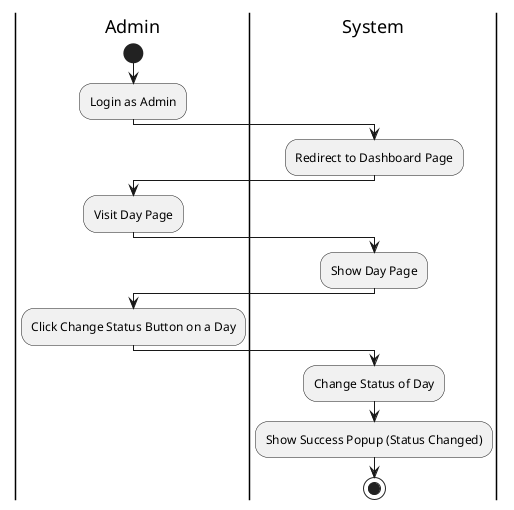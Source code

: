 @startuml ChangeDayStatus
|Admin|
start
:Login as Admin;
|System|
:Redirect to Dashboard Page;
|Admin|
:Visit Day Page;
|System|
:Show Day Page;
|Admin|
:Click Change Status Button on a Day;
|System|
:Change Status of Day;
:Show Success Popup (Status Changed);
stop
@enduml
